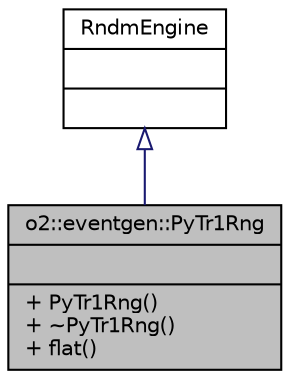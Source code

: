 digraph "o2::eventgen::PyTr1Rng"
{
 // INTERACTIVE_SVG=YES
  bgcolor="transparent";
  edge [fontname="Helvetica",fontsize="10",labelfontname="Helvetica",labelfontsize="10"];
  node [fontname="Helvetica",fontsize="10",shape=record];
  Node1 [label="{o2::eventgen::PyTr1Rng\n||+ PyTr1Rng()\l+ ~PyTr1Rng()\l+ flat()\l}",height=0.2,width=0.4,color="black", fillcolor="grey75", style="filled", fontcolor="black"];
  Node2 -> Node1 [dir="back",color="midnightblue",fontsize="10",style="solid",arrowtail="onormal",fontname="Helvetica"];
  Node2 [label="{RndmEngine\n||}",height=0.2,width=0.4,color="black",URL="$dd/d9e/classRndmEngine.html"];
}
